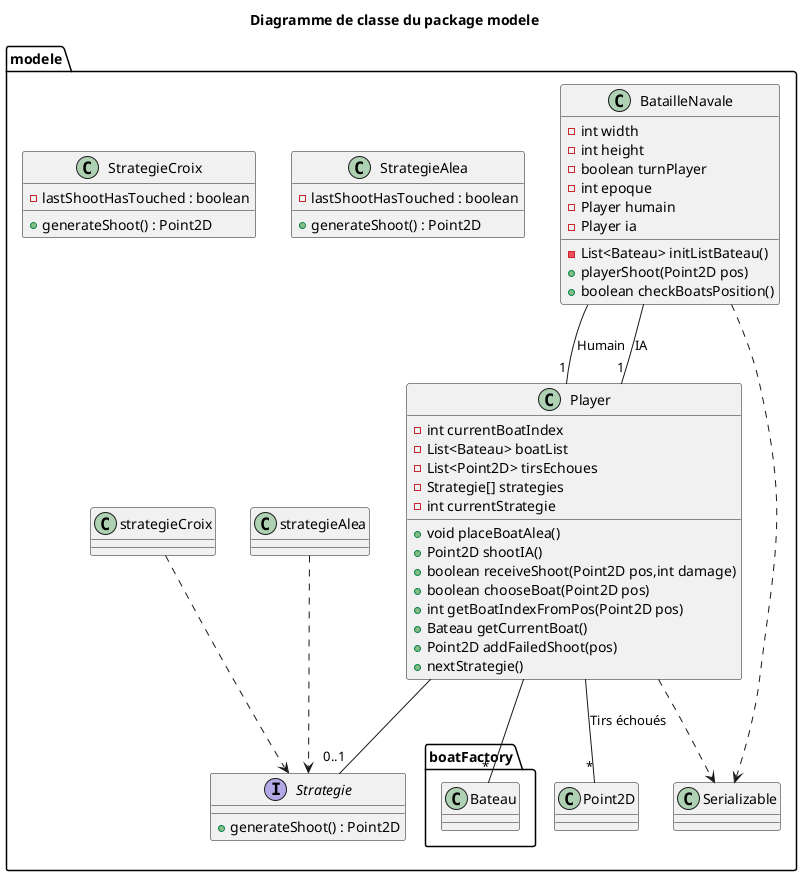 @startuml

title Diagramme de classe du package modele

package modele {

    class Player {
        - int currentBoatIndex
        - List<Bateau> boatList
        - List<Point2D> tirsEchoues
        - Strategie[] strategies
        - int currentStrategie
        + void placeBoatAlea()
        + Point2D shootIA()
        + boolean receiveShoot(Point2D pos,int damage)
        + boolean chooseBoat(Point2D pos)
        + int getBoatIndexFromPos(Point2D pos)
        + Bateau getCurrentBoat()
        + Point2D addFailedShoot(pos)
        + nextStrategie()
    }
    Player --"*" boatFactory.Bateau
    Player -- "*" Point2D : "Tirs échoués"
    Player -- "0..1" Strategie
    Player ..> Serializable

    class BatailleNavale {
        - int width
        - int height
        - boolean turnPlayer
        - int epoque
        - Player humain
        - Player ia

        - List<Bateau> initListBateau()
        + playerShoot(Point2D pos)
        + boolean checkBoatsPosition()

    }
    
    Interface Strategie {
        + generateShoot() : Point2D
    }
    
    class StrategieAlea{
        - lastShootHasTouched : boolean
        + generateShoot() : Point2D
    }
    
    class StrategieCroix{
        - lastShootHasTouched : boolean
        + generateShoot() : Point2D
    }

    class Point2D{
    }
    
    
    strategieAlea ..> Strategie
    strategieCroix ..> Strategie
    BatailleNavale --"1" Player : "Humain"
    BatailleNavale --"1" Player : "IA"
    BatailleNavale ..> Serializable
}


@enduml